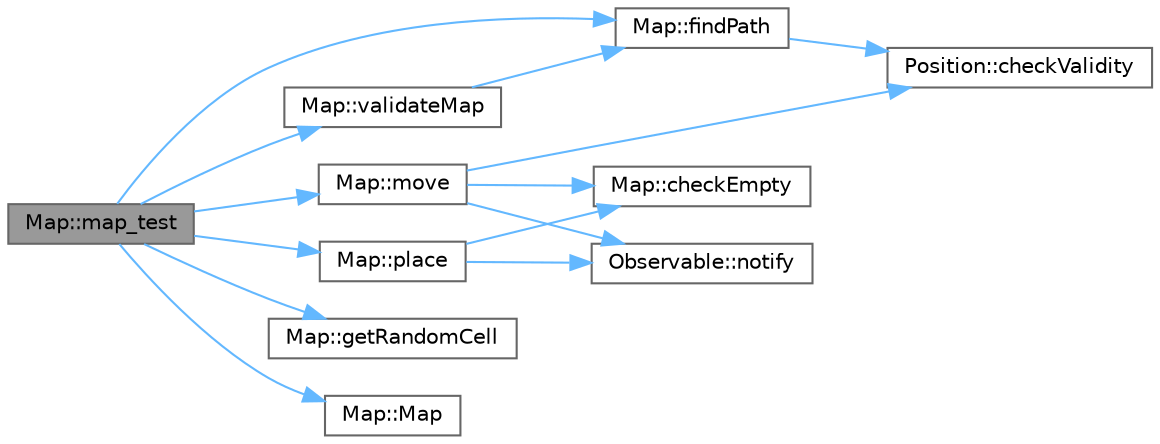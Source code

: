 digraph "Map::map_test"
{
 // LATEX_PDF_SIZE
  bgcolor="transparent";
  edge [fontname=Helvetica,fontsize=10,labelfontname=Helvetica,labelfontsize=10];
  node [fontname=Helvetica,fontsize=10,shape=box,height=0.2,width=0.4];
  rankdir="LR";
  Node1 [id="Node000001",label="Map::map_test",height=0.2,width=0.4,color="gray40", fillcolor="grey60", style="filled", fontcolor="black",tooltip="This function is used to test the functionality of the Map class."];
  Node1 -> Node2 [id="edge1_Node000001_Node000002",color="steelblue1",style="solid",tooltip=" "];
  Node2 [id="Node000002",label="Map::findPath",height=0.2,width=0.4,color="grey40", fillcolor="white", style="filled",URL="$class_map.html#a1c7c8be8b581f707488ad8ba55e5a242",tooltip="Finds a path from the start position to the end position on the map."];
  Node2 -> Node3 [id="edge2_Node000002_Node000003",color="steelblue1",style="solid",tooltip=" "];
  Node3 [id="Node000003",label="Position::checkValidity",height=0.2,width=0.4,color="grey40", fillcolor="white", style="filled",URL="$struct_position.html#aa335200cd70b67078a12e3c153b7535b",tooltip="Checks if the position is valid within the given boundaries."];
  Node1 -> Node4 [id="edge3_Node000001_Node000004",color="steelblue1",style="solid",tooltip=" "];
  Node4 [id="Node000004",label="Map::getRandomCell",height=0.2,width=0.4,color="grey40", fillcolor="white", style="filled",URL="$class_map.html#a888b62928b147951b781ca390ae821a8",tooltip="Gets a random cell position on the map."];
  Node1 -> Node5 [id="edge4_Node000001_Node000005",color="steelblue1",style="solid",tooltip=" "];
  Node5 [id="Node000005",label="Map::Map",height=0.2,width=0.4,color="grey40", fillcolor="white", style="filled",URL="$class_map.html#a0f5ad0fd4563497b4214038cbca8b582",tooltip="Default Constructor."];
  Node1 -> Node6 [id="edge5_Node000001_Node000006",color="steelblue1",style="solid",tooltip=" "];
  Node6 [id="Node000006",label="Map::move",height=0.2,width=0.4,color="grey40", fillcolor="white", style="filled",URL="$class_map.html#af9b547126251261f2902a0c41f2c40c4",tooltip="Moves a movable object from one position to another on the map."];
  Node6 -> Node7 [id="edge6_Node000006_Node000007",color="steelblue1",style="solid",tooltip=" "];
  Node7 [id="Node000007",label="Map::checkEmpty",height=0.2,width=0.4,color="grey40", fillcolor="white", style="filled",URL="$class_map.html#a08f0efb353869667ef38e7d1ce226839",tooltip="Checks if a position on the map is empty."];
  Node6 -> Node3 [id="edge7_Node000006_Node000003",color="steelblue1",style="solid",tooltip=" "];
  Node6 -> Node8 [id="edge8_Node000006_Node000008",color="steelblue1",style="solid",tooltip=" "];
  Node8 [id="Node000008",label="Observable::notify",height=0.2,width=0.4,color="grey40", fillcolor="white", style="filled",URL="$class_observable.html#ae181cee45eafcdd3244f2385ac1357d7",tooltip="Notifies all attached observers about a state change in the Observable object."];
  Node1 -> Node9 [id="edge9_Node000001_Node000009",color="steelblue1",style="solid",tooltip=" "];
  Node9 [id="Node000009",label="Map::place",height=0.2,width=0.4,color="grey40", fillcolor="white", style="filled",URL="$class_map.html#a6071e01439c1b98ceae86e4c58c49e80",tooltip="Places a movable object on the map at the specified position."];
  Node9 -> Node7 [id="edge10_Node000009_Node000007",color="steelblue1",style="solid",tooltip=" "];
  Node9 -> Node8 [id="edge11_Node000009_Node000008",color="steelblue1",style="solid",tooltip=" "];
  Node1 -> Node10 [id="edge12_Node000001_Node000010",color="steelblue1",style="solid",tooltip=" "];
  Node10 [id="Node000010",label="Map::validateMap",height=0.2,width=0.4,color="grey40", fillcolor="white", style="filled",URL="$class_map.html#abe7c103671ba1ad802b29b80d2435ac6",tooltip="Validates the map by checking if it meets certain criteria."];
  Node10 -> Node2 [id="edge13_Node000010_Node000002",color="steelblue1",style="solid",tooltip=" "];
}
